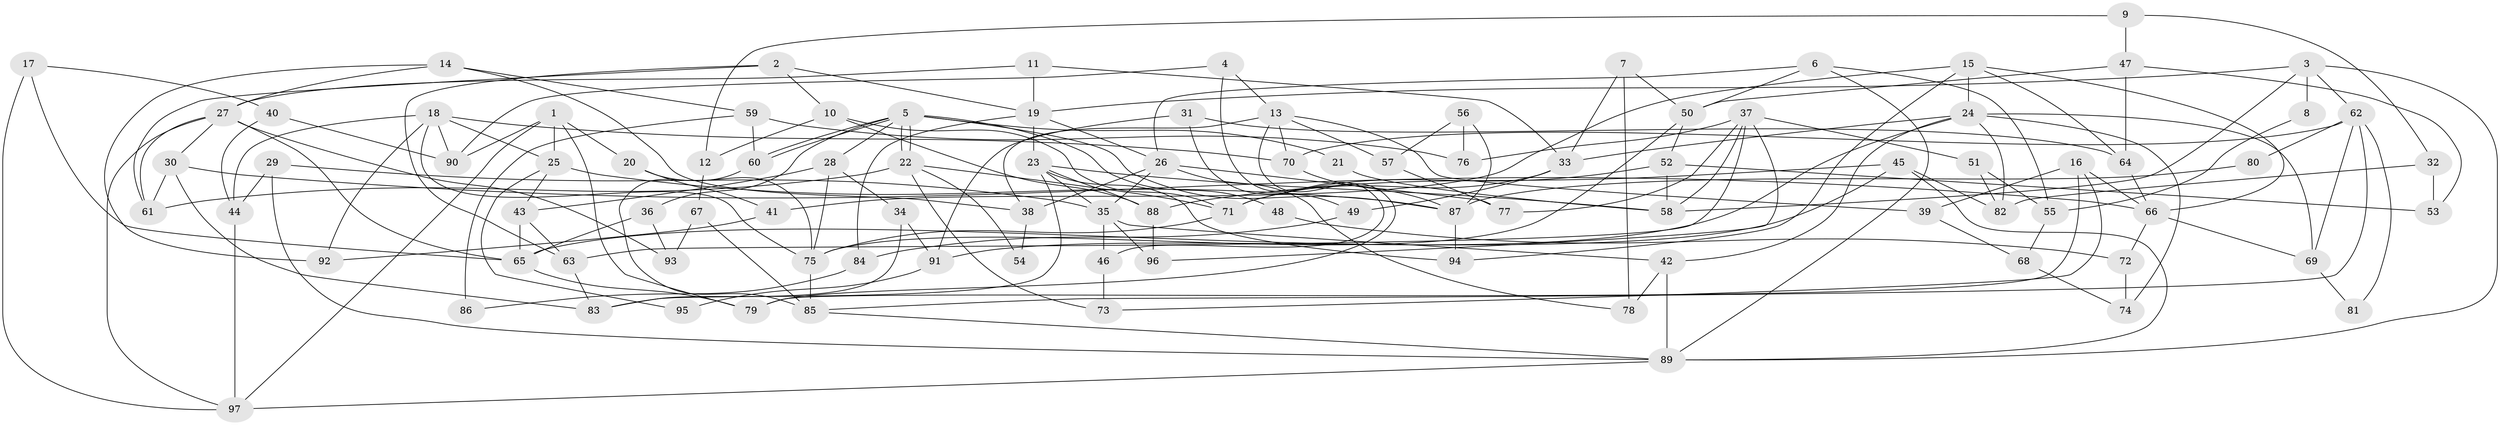 // Generated by graph-tools (version 1.1) at 2025/36/03/09/25 02:36:11]
// undirected, 97 vertices, 194 edges
graph export_dot {
graph [start="1"]
  node [color=gray90,style=filled];
  1;
  2;
  3;
  4;
  5;
  6;
  7;
  8;
  9;
  10;
  11;
  12;
  13;
  14;
  15;
  16;
  17;
  18;
  19;
  20;
  21;
  22;
  23;
  24;
  25;
  26;
  27;
  28;
  29;
  30;
  31;
  32;
  33;
  34;
  35;
  36;
  37;
  38;
  39;
  40;
  41;
  42;
  43;
  44;
  45;
  46;
  47;
  48;
  49;
  50;
  51;
  52;
  53;
  54;
  55;
  56;
  57;
  58;
  59;
  60;
  61;
  62;
  63;
  64;
  65;
  66;
  67;
  68;
  69;
  70;
  71;
  72;
  73;
  74;
  75;
  76;
  77;
  78;
  79;
  80;
  81;
  82;
  83;
  84;
  85;
  86;
  87;
  88;
  89;
  90;
  91;
  92;
  93;
  94;
  95;
  96;
  97;
  1 -- 97;
  1 -- 90;
  1 -- 20;
  1 -- 25;
  1 -- 79;
  2 -- 10;
  2 -- 61;
  2 -- 19;
  2 -- 63;
  3 -- 58;
  3 -- 89;
  3 -- 8;
  3 -- 19;
  3 -- 62;
  4 -- 13;
  4 -- 46;
  4 -- 90;
  5 -- 22;
  5 -- 22;
  5 -- 60;
  5 -- 60;
  5 -- 21;
  5 -- 28;
  5 -- 36;
  5 -- 48;
  5 -- 87;
  6 -- 89;
  6 -- 50;
  6 -- 26;
  6 -- 55;
  7 -- 33;
  7 -- 50;
  7 -- 78;
  8 -- 55;
  9 -- 12;
  9 -- 47;
  9 -- 32;
  10 -- 71;
  10 -- 88;
  10 -- 12;
  11 -- 19;
  11 -- 27;
  11 -- 33;
  12 -- 67;
  13 -- 79;
  13 -- 70;
  13 -- 38;
  13 -- 39;
  13 -- 57;
  14 -- 27;
  14 -- 38;
  14 -- 59;
  14 -- 92;
  15 -- 24;
  15 -- 41;
  15 -- 64;
  15 -- 66;
  15 -- 94;
  16 -- 79;
  16 -- 66;
  16 -- 39;
  16 -- 73;
  17 -- 40;
  17 -- 65;
  17 -- 97;
  18 -- 25;
  18 -- 75;
  18 -- 44;
  18 -- 70;
  18 -- 90;
  18 -- 92;
  19 -- 23;
  19 -- 26;
  19 -- 84;
  20 -- 75;
  20 -- 41;
  21 -- 58;
  22 -- 71;
  22 -- 54;
  22 -- 61;
  22 -- 73;
  23 -- 94;
  23 -- 35;
  23 -- 58;
  23 -- 83;
  23 -- 88;
  24 -- 42;
  24 -- 69;
  24 -- 33;
  24 -- 65;
  24 -- 74;
  24 -- 82;
  25 -- 87;
  25 -- 43;
  25 -- 95;
  26 -- 35;
  26 -- 38;
  26 -- 77;
  26 -- 78;
  27 -- 30;
  27 -- 97;
  27 -- 61;
  27 -- 65;
  27 -- 93;
  28 -- 43;
  28 -- 34;
  28 -- 75;
  29 -- 89;
  29 -- 35;
  29 -- 44;
  30 -- 83;
  30 -- 61;
  30 -- 66;
  31 -- 64;
  31 -- 91;
  31 -- 49;
  32 -- 82;
  32 -- 53;
  33 -- 49;
  33 -- 71;
  34 -- 83;
  34 -- 91;
  35 -- 42;
  35 -- 46;
  35 -- 96;
  36 -- 65;
  36 -- 93;
  37 -- 63;
  37 -- 77;
  37 -- 51;
  37 -- 58;
  37 -- 76;
  37 -- 96;
  38 -- 54;
  39 -- 68;
  40 -- 44;
  40 -- 90;
  41 -- 92;
  42 -- 78;
  42 -- 89;
  43 -- 65;
  43 -- 63;
  44 -- 97;
  45 -- 89;
  45 -- 88;
  45 -- 82;
  45 -- 91;
  46 -- 73;
  47 -- 50;
  47 -- 64;
  47 -- 53;
  48 -- 72;
  49 -- 84;
  50 -- 75;
  50 -- 52;
  51 -- 82;
  51 -- 55;
  52 -- 58;
  52 -- 53;
  52 -- 71;
  55 -- 68;
  56 -- 87;
  56 -- 76;
  56 -- 57;
  57 -- 77;
  59 -- 60;
  59 -- 76;
  59 -- 86;
  60 -- 85;
  62 -- 85;
  62 -- 69;
  62 -- 70;
  62 -- 80;
  62 -- 81;
  63 -- 83;
  64 -- 66;
  65 -- 79;
  66 -- 69;
  66 -- 72;
  67 -- 85;
  67 -- 93;
  68 -- 74;
  69 -- 81;
  70 -- 87;
  71 -- 75;
  72 -- 74;
  75 -- 85;
  80 -- 87;
  84 -- 86;
  85 -- 89;
  87 -- 94;
  88 -- 96;
  89 -- 97;
  91 -- 95;
}
